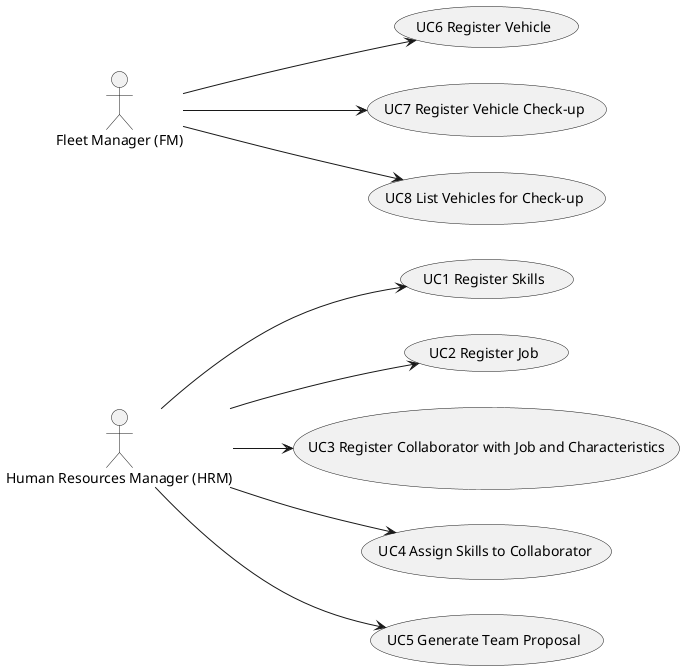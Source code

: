  @startuml

left to right direction

actor "Human Resources Manager (HRM)" as HRM
actor "Fleet Manager (FM)" as FM

usecase "UC1 Register Skills" as UC1
usecase "UC2 Register Job" as UC2
usecase "UC3 Register Collaborator with Job and Characteristics" as UC3
usecase "UC4 Assign Skills to Collaborator" as UC4
usecase "UC5 Generate Team Proposal" as UC5
usecase "UC6 Register Vehicle" as UC6
usecase "UC7 Register Vehicle Check-up" as UC7
usecase "UC8 List Vehicles for Check-up" as UC8

HRM --> UC1
HRM --> UC2
HRM --> UC3
HRM --> UC4
HRM --> UC5

FM --> UC6
FM --> UC7
FM --> UC8

@enduml






